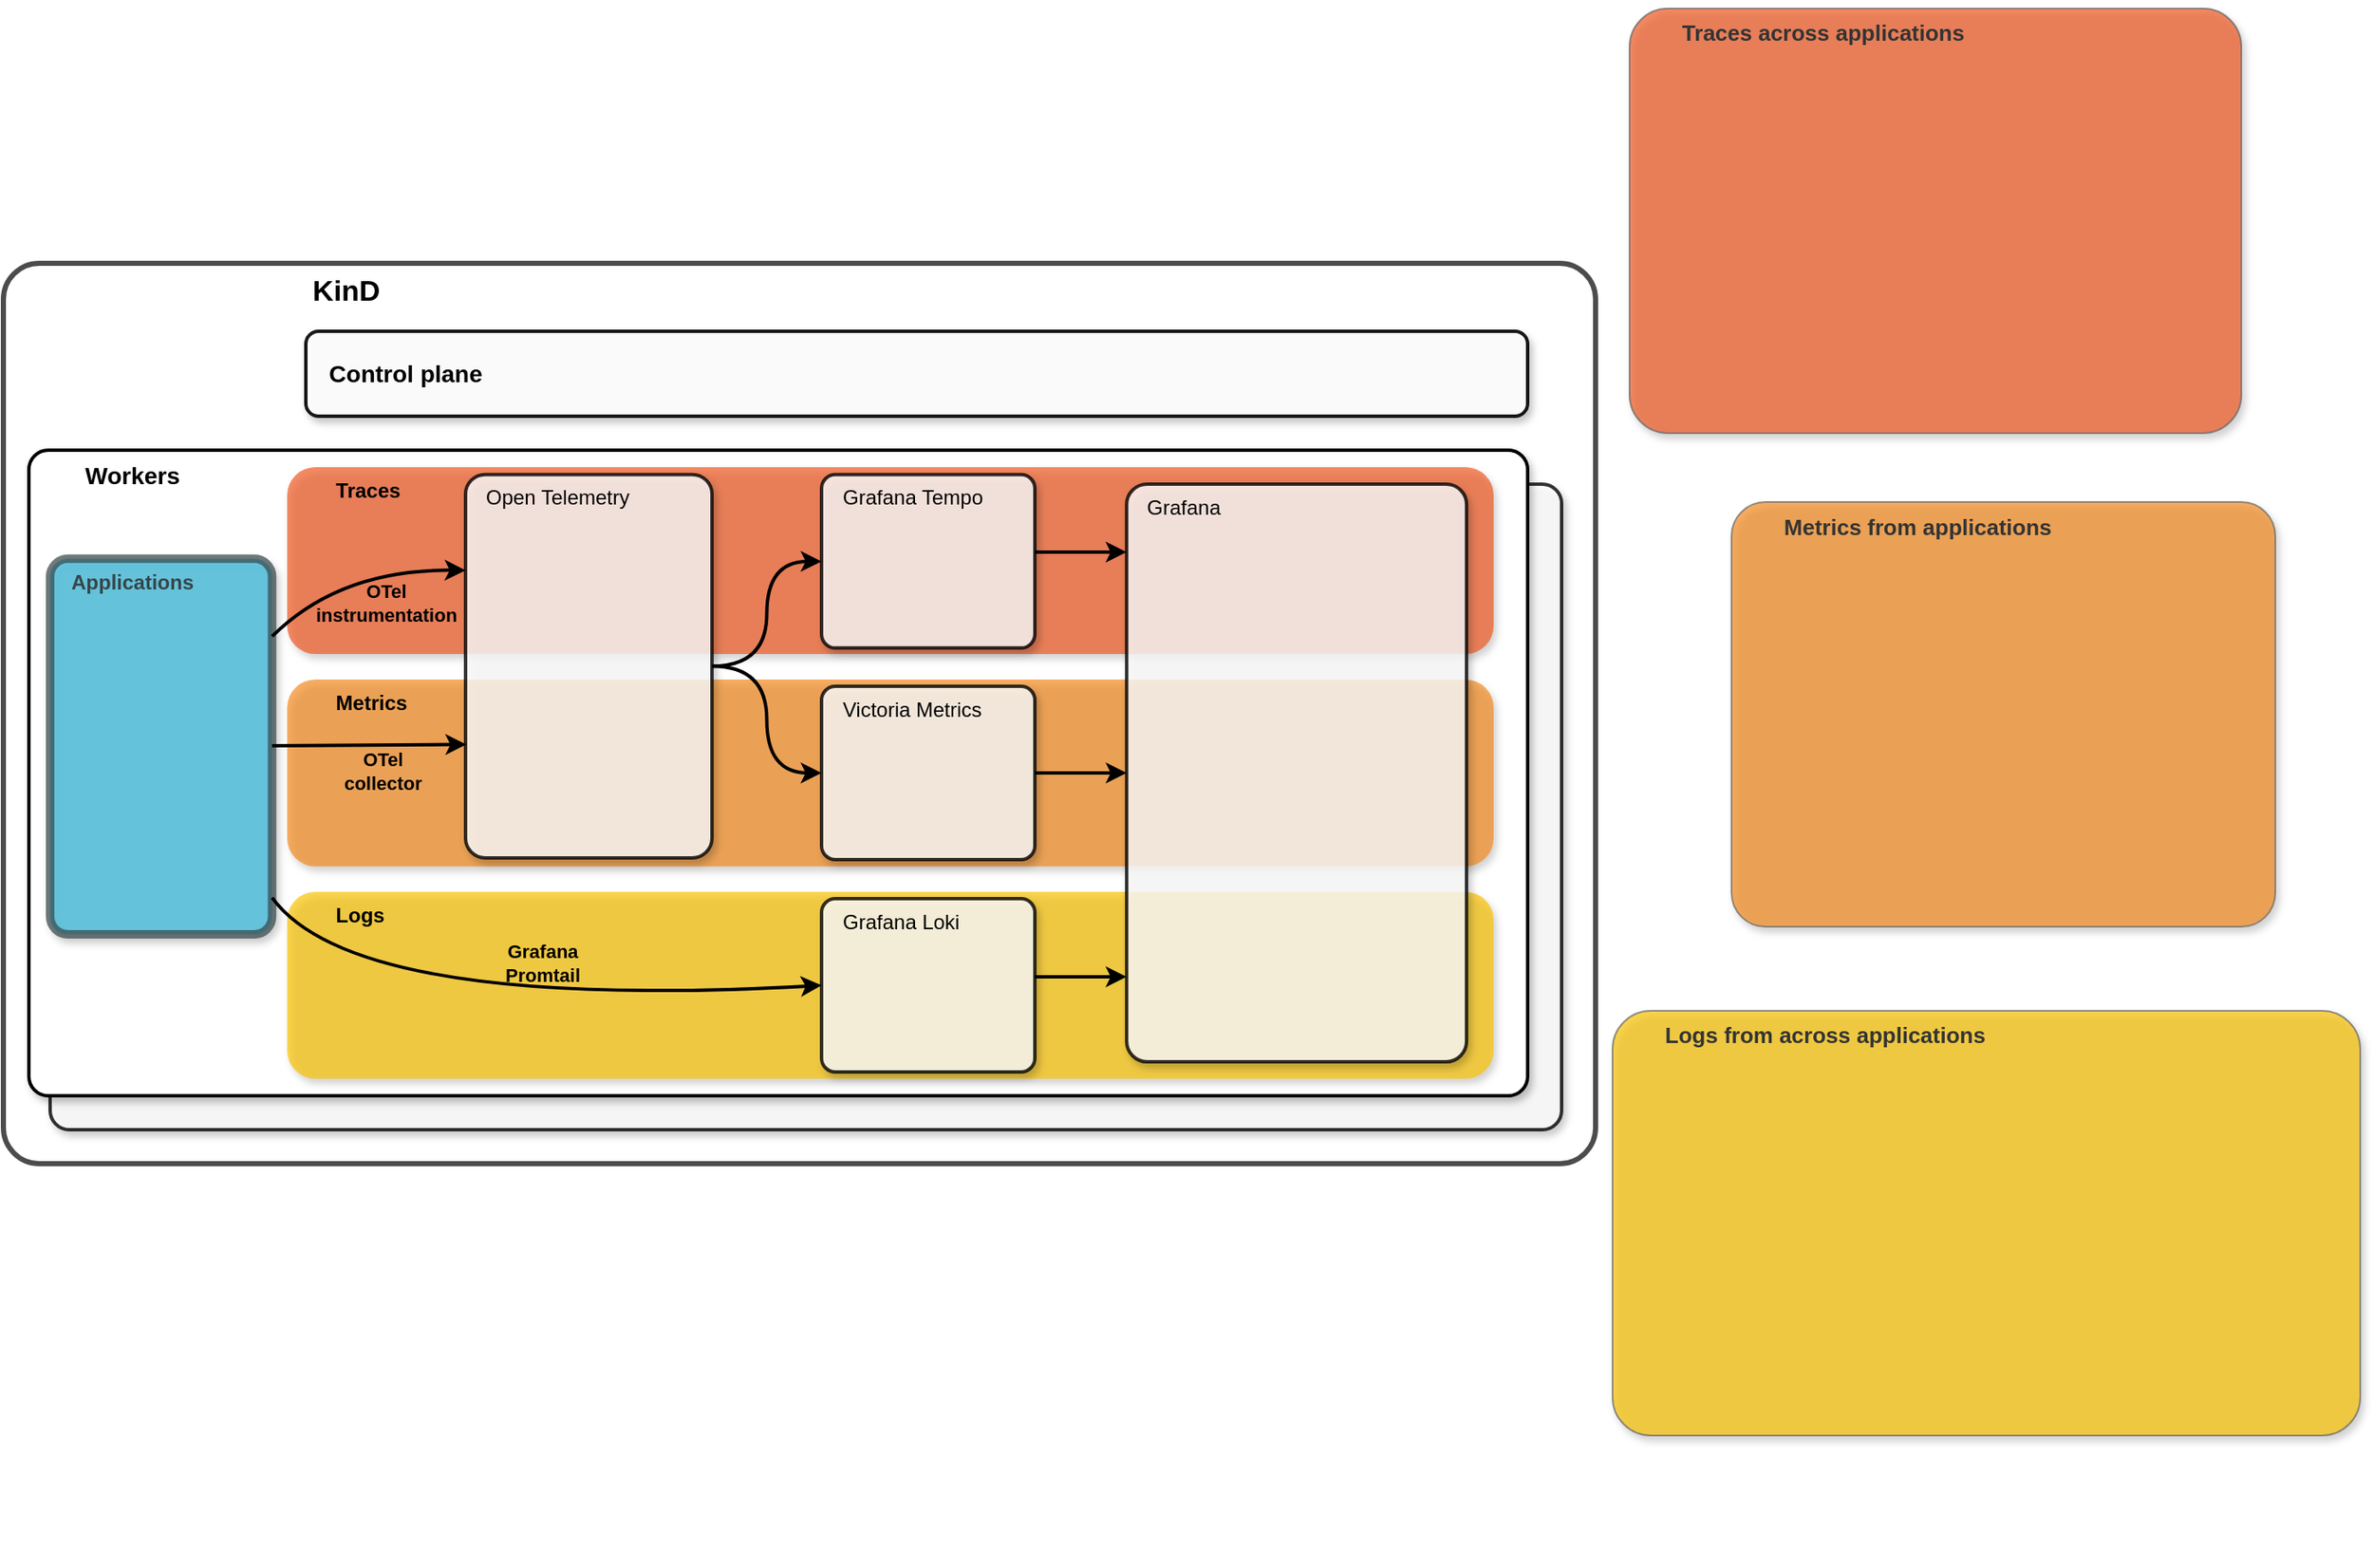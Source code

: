 <mxfile version="24.5.4" type="device">
  <diagram name="Page-1" id="oarYL_-SvifIGIX2ZxCA">
    <mxGraphModel dx="1911" dy="1252" grid="1" gridSize="10" guides="1" tooltips="1" connect="1" arrows="1" fold="1" page="1" pageScale="1" pageWidth="827" pageHeight="1169" math="0" shadow="0">
      <root>
        <mxCell id="0" />
        <mxCell id="1" parent="0" />
        <mxCell id="iw6UOA5jT0tuPViKTqpY-66" value="" style="shape=image;verticalLabelPosition=bottom;labelBackgroundColor=default;verticalAlign=top;aspect=fixed;imageAspect=0;image=https://external-content.duckduckgo.com/iu/?u=https%3A%2F%2Flogopng.com.br%2Flogos%2Fdocker-27.png&amp;f=1&amp;nofb=1&amp;ipt=aa329042bacffdc2239c122cfe0c10c168f79f46570a1f74b8427154c586e242&amp;ipo=images;clipPath=inset(0% 0% 31.35% 12%);strokeColor=#75c5f0;opacity=30;" parent="1" vertex="1">
          <mxGeometry x="50" y="451.16" width="1260" height="825.68" as="geometry" />
        </mxCell>
        <mxCell id="iw6UOA5jT0tuPViKTqpY-2" value="&lt;span style=&quot;white-space: pre;&quot;&gt;&#x9;&lt;span style=&quot;white-space: pre;&quot;&gt;&#x9;&lt;/span&gt;&lt;span style=&quot;white-space: pre;&quot;&gt;&#x9;&lt;/span&gt;&lt;span style=&quot;white-space: pre;&quot;&gt;&#x9;&lt;/span&gt;&lt;span style=&quot;white-space: pre;&quot;&gt;&#x9;&lt;/span&gt; &lt;/span&gt;&amp;nbsp; &amp;nbsp; &amp;nbsp; &amp;nbsp; &amp;nbsp; &amp;nbsp; &amp;nbsp;&lt;b&gt;&lt;font style=&quot;font-size: 17px;&quot;&gt;KinD&lt;/font&gt;&lt;/b&gt;" style="rounded=1;whiteSpace=wrap;html=1;verticalAlign=top;strokeWidth=3;arcSize=4;opacity=70;align=left;" parent="1" vertex="1">
          <mxGeometry x="43" y="510" width="937" height="530" as="geometry" />
        </mxCell>
        <mxCell id="iw6UOA5jT0tuPViKTqpY-6" value="" style="shape=image;verticalLabelPosition=bottom;labelBackgroundColor=default;verticalAlign=top;aspect=fixed;imageAspect=0;image=https://kind.sigs.k8s.io/logo/logo.png;" parent="1" vertex="1">
          <mxGeometry x="58" y="523" width="149.24" height="90" as="geometry" />
        </mxCell>
        <mxCell id="iw6UOA5jT0tuPViKTqpY-9" value="&lt;font style=&quot;font-size: 14px;&quot;&gt;&lt;b&gt;&amp;nbsp; &amp;nbsp;Control plane&lt;/b&gt;&lt;/font&gt;" style="rounded=1;whiteSpace=wrap;html=1;opacity=90;strokeWidth=2;align=left;shadow=1;" parent="1" vertex="1">
          <mxGeometry x="221" y="550" width="719" height="50" as="geometry" />
        </mxCell>
        <mxCell id="iw6UOA5jT0tuPViKTqpY-12" value="" style="rounded=1;whiteSpace=wrap;html=1;strokeWidth=2;arcSize=3;verticalAlign=top;align=left;opacity=80;shadow=1;" parent="1" vertex="1">
          <mxGeometry x="70.5" y="640" width="889.5" height="380" as="geometry" />
        </mxCell>
        <mxCell id="iw6UOA5jT0tuPViKTqpY-13" value="&lt;font style=&quot;font-size: 14px;&quot;&gt;&lt;b&gt;&lt;span style=&quot;white-space: pre;&quot;&gt;&#x9;&lt;/span&gt;Workers&lt;/b&gt;&lt;/font&gt;" style="rounded=1;whiteSpace=wrap;html=1;strokeWidth=2;arcSize=3;verticalAlign=top;align=left;shadow=1;" parent="1" vertex="1">
          <mxGeometry x="58" y="620" width="882" height="380" as="geometry" />
        </mxCell>
        <mxCell id="iw6UOA5jT0tuPViKTqpY-22" value="&lt;b&gt;&lt;span style=&quot;white-space: pre;&quot;&gt;&#x9;&lt;/span&gt;Logs&lt;/b&gt;" style="rounded=1;whiteSpace=wrap;html=1;opacity=70;strokeWidth=2;align=left;verticalAlign=top;shadow=1;fillColor=#FBC405;strokeColor=none;" parent="1" vertex="1">
          <mxGeometry x="210" y="880" width="710" height="110" as="geometry" />
        </mxCell>
        <mxCell id="iw6UOA5jT0tuPViKTqpY-23" value="&lt;b&gt;&lt;span style=&quot;white-space: pre;&quot;&gt;&#x9;&lt;/span&gt;Traces&lt;/b&gt;" style="rounded=1;whiteSpace=wrap;html=1;opacity=70;strokeWidth=2;align=left;verticalAlign=top;shadow=1;fillColor=#F05A24;strokeColor=none;" parent="1" vertex="1">
          <mxGeometry x="210" y="630" width="710" height="110" as="geometry" />
        </mxCell>
        <mxCell id="iw6UOA5jT0tuPViKTqpY-46" value="&lt;b&gt;&lt;span style=&quot;white-space: pre;&quot;&gt;&#x9;&lt;/span&gt;Metrics&lt;/b&gt;" style="rounded=1;whiteSpace=wrap;html=1;opacity=70;strokeWidth=2;align=left;verticalAlign=top;shadow=1;fillColor=#F48C21;strokeColor=none;" parent="1" vertex="1">
          <mxGeometry x="210" y="755" width="710" height="110" as="geometry" />
        </mxCell>
        <mxCell id="iw6UOA5jT0tuPViKTqpY-49" style="rounded=0;orthogonalLoop=1;jettySize=auto;html=1;entryX=0;entryY=0.5;entryDx=0;entryDy=0;curved=1;strokeWidth=2;edgeStyle=orthogonalEdgeStyle;" parent="1" source="iw6UOA5jT0tuPViKTqpY-21" target="iw6UOA5jT0tuPViKTqpY-47" edge="1">
          <mxGeometry relative="1" as="geometry" />
        </mxCell>
        <mxCell id="iw6UOA5jT0tuPViKTqpY-50" style="rounded=0;orthogonalLoop=1;jettySize=auto;html=1;curved=1;strokeWidth=2;edgeStyle=orthogonalEdgeStyle;" parent="1" source="iw6UOA5jT0tuPViKTqpY-21" target="iw6UOA5jT0tuPViKTqpY-48" edge="1">
          <mxGeometry relative="1" as="geometry" />
        </mxCell>
        <mxCell id="iw6UOA5jT0tuPViKTqpY-21" value="&amp;nbsp; &amp;nbsp;Open Telemetry" style="rounded=1;whiteSpace=wrap;html=1;opacity=80;strokeWidth=2;align=left;textShadow=0;shadow=1;verticalAlign=top;arcSize=8;" parent="1" vertex="1">
          <mxGeometry x="314.99" y="634.32" width="145.01" height="225.68" as="geometry" />
        </mxCell>
        <mxCell id="iw6UOA5jT0tuPViKTqpY-26" value="" style="shape=image;verticalLabelPosition=bottom;labelBackgroundColor=default;verticalAlign=top;aspect=fixed;imageAspect=0;image=https://external-content.duckduckgo.com/iu/?u=https%3A%2F%2Fopentelemetry.io%2Fimg%2Flogos%2Fopentelemetry-icon-color.png&amp;f=1&amp;nofb=1&amp;ipt=8443d7432a8f9a3d7cc52ecbdefa6b1bffae7a02911b6217196b462d21ad8116&amp;ipo=images;" parent="1" vertex="1">
          <mxGeometry x="324" y="683.41" width="127.5" height="127.5" as="geometry" />
        </mxCell>
        <mxCell id="iw6UOA5jT0tuPViKTqpY-36" value="&amp;nbsp; &amp;nbsp;Grafana Loki" style="rounded=1;whiteSpace=wrap;html=1;opacity=80;strokeWidth=2;align=left;textShadow=0;shadow=1;verticalAlign=top;arcSize=8;" parent="1" vertex="1">
          <mxGeometry x="524.5" y="883.97" width="125.5" height="102.05" as="geometry" />
        </mxCell>
        <mxCell id="iw6UOA5jT0tuPViKTqpY-31" value="" style="shape=image;verticalLabelPosition=bottom;labelBackgroundColor=default;verticalAlign=top;aspect=fixed;imageAspect=0;image=https://external-content.duckduckgo.com/iu/?u=https%3A%2F%2Fgrafana.com%2Fdocs%2Floki%2Flatest%2Flogo_and_name.png&amp;f=1&amp;nofb=1&amp;ipt=af2a29765e4133b4109b3acb8dcacf3c6901593ec10d30f8825a0780297515c1&amp;ipo=images;clipPath=inset(0.28% 30.33% 25.14% 31.67%);" parent="1" vertex="1">
          <mxGeometry x="556.47" y="907.82" width="61.55" height="71.26" as="geometry" />
        </mxCell>
        <mxCell id="iw6UOA5jT0tuPViKTqpY-40" value="&amp;nbsp; &amp;nbsp;Applications" style="rounded=1;whiteSpace=wrap;html=1;opacity=70;strokeWidth=5;align=left;textShadow=0;shadow=1;verticalAlign=top;arcSize=8;fillColor=#35bbde;strokeColor=#364548;gradientColor=none;fontColor=#364548;fontStyle=1" parent="1" vertex="1">
          <mxGeometry x="70.5" y="683.9" width="130.63" height="221.1" as="geometry" />
        </mxCell>
        <mxCell id="iw6UOA5jT0tuPViKTqpY-39" value="" style="shape=image;verticalLabelPosition=bottom;labelBackgroundColor=default;verticalAlign=top;aspect=fixed;imageAspect=0;image=https://lh7-eu.googleusercontent.com/slidesz/AGV_vUcs3yM4kseEzuVf0G6sU2BIfpf5q_AVJqkQHR7B9TjxgNZC-m41R_HQzTTUG9E4PpWaiEhlUFdoE2U7puVb7PPD6MghBHDnbgXKFv2rR5pgkmsGAkSmGjrI57NaxYDndAk01YpdxFi558RqPv3K-hl9rA__Vbw=s2048?key=J9mMeJ3Gdu1D-f_8S-I3kw;" parent="1" vertex="1">
          <mxGeometry x="80.5" y="703.9" width="82" height="82" as="geometry" />
        </mxCell>
        <mxCell id="iw6UOA5jT0tuPViKTqpY-43" value="" style="shape=image;verticalLabelPosition=bottom;labelBackgroundColor=default;verticalAlign=top;aspect=fixed;imageAspect=0;image=https://lh7-eu.googleusercontent.com/slidesz/AGV_vUcs3yM4kseEzuVf0G6sU2BIfpf5q_AVJqkQHR7B9TjxgNZC-m41R_HQzTTUG9E4PpWaiEhlUFdoE2U7puVb7PPD6MghBHDnbgXKFv2rR5pgkmsGAkSmGjrI57NaxYDndAk01YpdxFi558RqPv3K-hl9rA__Vbw=s2048?key=J9mMeJ3Gdu1D-f_8S-I3kw;" parent="1" vertex="1">
          <mxGeometry x="103.5" y="753.45" width="82" height="82" as="geometry" />
        </mxCell>
        <mxCell id="iw6UOA5jT0tuPViKTqpY-44" value="" style="shape=image;verticalLabelPosition=bottom;labelBackgroundColor=default;verticalAlign=top;aspect=fixed;imageAspect=0;image=https://lh7-eu.googleusercontent.com/slidesz/AGV_vUcs3yM4kseEzuVf0G6sU2BIfpf5q_AVJqkQHR7B9TjxgNZC-m41R_HQzTTUG9E4PpWaiEhlUFdoE2U7puVb7PPD6MghBHDnbgXKFv2rR5pgkmsGAkSmGjrI57NaxYDndAk01YpdxFi558RqPv3K-hl9rA__Vbw=s2048?key=J9mMeJ3Gdu1D-f_8S-I3kw;" parent="1" vertex="1">
          <mxGeometry x="80.5" y="823.0" width="82" height="82" as="geometry" />
        </mxCell>
        <mxCell id="iw6UOA5jT0tuPViKTqpY-33" value="" style="curved=1;endArrow=classic;html=1;rounded=0;strokeWidth=2;entryX=0.003;entryY=0.704;entryDx=0;entryDy=0;entryPerimeter=0;" parent="1" source="iw6UOA5jT0tuPViKTqpY-40" target="iw6UOA5jT0tuPViKTqpY-21" edge="1">
          <mxGeometry width="50" height="50" relative="1" as="geometry">
            <mxPoint x="144" y="776" as="sourcePoint" />
            <mxPoint x="331" y="800" as="targetPoint" />
            <Array as="points" />
          </mxGeometry>
        </mxCell>
        <mxCell id="iw6UOA5jT0tuPViKTqpY-34" value="OTel&lt;div&gt;collector&lt;/div&gt;" style="edgeLabel;html=1;align=center;verticalAlign=middle;resizable=0;points=[];labelBackgroundColor=none;fontStyle=1" parent="iw6UOA5jT0tuPViKTqpY-33" vertex="1" connectable="0">
          <mxGeometry x="0.038" y="15" relative="1" as="geometry">
            <mxPoint x="5" y="30" as="offset" />
          </mxGeometry>
        </mxCell>
        <mxCell id="iw6UOA5jT0tuPViKTqpY-16" value="" style="curved=1;endArrow=classic;html=1;rounded=0;strokeWidth=2;entryX=0;entryY=0.25;entryDx=0;entryDy=0;" parent="1" source="iw6UOA5jT0tuPViKTqpY-40" target="iw6UOA5jT0tuPViKTqpY-21" edge="1">
          <mxGeometry width="50" height="50" relative="1" as="geometry">
            <mxPoint x="131" y="743.765" as="sourcePoint" />
            <mxPoint x="196" y="700" as="targetPoint" />
            <Array as="points">
              <mxPoint x="241" y="690" />
            </Array>
          </mxGeometry>
        </mxCell>
        <mxCell id="iw6UOA5jT0tuPViKTqpY-17" value="OTel&lt;div&gt;instrumentation&lt;br&gt;&lt;/div&gt;" style="edgeLabel;html=1;align=center;verticalAlign=middle;resizable=0;points=[];fontStyle=1;labelBackgroundColor=none;" parent="iw6UOA5jT0tuPViKTqpY-16" vertex="1" connectable="0">
          <mxGeometry x="0.038" y="15" relative="1" as="geometry">
            <mxPoint x="15" y="35" as="offset" />
          </mxGeometry>
        </mxCell>
        <mxCell id="iw6UOA5jT0tuPViKTqpY-14" value="" style="curved=1;endArrow=classic;html=1;rounded=0;strokeWidth=2;entryX=0;entryY=0.5;entryDx=0;entryDy=0;" parent="1" source="iw6UOA5jT0tuPViKTqpY-40" target="iw6UOA5jT0tuPViKTqpY-36" edge="1">
          <mxGeometry width="50" height="50" relative="1" as="geometry">
            <mxPoint x="165.026" y="922.61" as="sourcePoint" />
            <mxPoint x="216" y="957.95" as="targetPoint" />
            <Array as="points">
              <mxPoint x="250" y="950" />
            </Array>
          </mxGeometry>
        </mxCell>
        <mxCell id="iw6UOA5jT0tuPViKTqpY-15" value="Grafana&lt;div&gt;Promtail&lt;/div&gt;" style="edgeLabel;html=1;align=center;verticalAlign=middle;resizable=0;points=[];fontStyle=1;labelBackgroundColor=none;" parent="iw6UOA5jT0tuPViKTqpY-14" vertex="1" connectable="0">
          <mxGeometry x="0.526" y="-2" relative="1" as="geometry">
            <mxPoint x="-80" y="-20" as="offset" />
          </mxGeometry>
        </mxCell>
        <mxCell id="iw6UOA5jT0tuPViKTqpY-52" style="rounded=0;orthogonalLoop=1;jettySize=auto;html=1;strokeWidth=2;" parent="1" source="iw6UOA5jT0tuPViKTqpY-47" target="iw6UOA5jT0tuPViKTqpY-29" edge="1">
          <mxGeometry relative="1" as="geometry" />
        </mxCell>
        <mxCell id="iw6UOA5jT0tuPViKTqpY-47" value="&amp;nbsp; &amp;nbsp;Victoria Metrics" style="rounded=1;whiteSpace=wrap;html=1;opacity=80;strokeWidth=2;align=left;textShadow=0;shadow=1;verticalAlign=top;arcSize=8;" parent="1" vertex="1">
          <mxGeometry x="524.5" y="758.97" width="125.5" height="102.05" as="geometry" />
        </mxCell>
        <mxCell id="iw6UOA5jT0tuPViKTqpY-48" value="&amp;nbsp; &amp;nbsp;Grafana Tempo" style="rounded=1;whiteSpace=wrap;html=1;opacity=80;strokeWidth=2;align=left;textShadow=0;shadow=1;verticalAlign=top;arcSize=8;" parent="1" vertex="1">
          <mxGeometry x="524.5" y="634.37" width="125.5" height="102.05" as="geometry" />
        </mxCell>
        <mxCell id="iw6UOA5jT0tuPViKTqpY-28" value="" style="shape=image;verticalLabelPosition=bottom;labelBackgroundColor=default;verticalAlign=top;aspect=fixed;imageAspect=0;image=https://external-content.duckduckgo.com/iu/?u=https%3A%2F%2Fmarketplace-assets.digitalocean.com%2Flogos%2Fvictoriametrics-victoriametricss.png&amp;f=1&amp;nofb=1&amp;ipt=e90fd6726feb25f8ed9b30d6120b99d0277d80f7ad3acf45e48fec84cb5f5d3d&amp;ipo=images;" parent="1" vertex="1">
          <mxGeometry x="557.25" y="785.9" width="60" height="60" as="geometry" />
        </mxCell>
        <mxCell id="iw6UOA5jT0tuPViKTqpY-54" value="&lt;b style=&quot;font-size: 13px;&quot;&gt;&lt;span style=&quot;white-space: pre;&quot;&gt;&#x9;&lt;/span&gt;Traces across applications&lt;/b&gt;" style="rounded=1;whiteSpace=wrap;html=1;verticalAlign=top;align=left;textShadow=0;shadow=1;arcSize=9;fillColor=#f05a24;strokeColor=#666666;fontColor=#333333;opacity=70;" parent="1" vertex="1">
          <mxGeometry x="1000" y="360.0" width="360" height="250" as="geometry" />
        </mxCell>
        <mxCell id="iw6UOA5jT0tuPViKTqpY-56" value="&lt;b style=&quot;font-size: 13px;&quot;&gt;&lt;span style=&quot;white-space: pre;&quot;&gt;&#x9;&lt;/span&gt;Logs from across applications&lt;/b&gt;" style="rounded=1;whiteSpace=wrap;html=1;verticalAlign=top;align=left;textShadow=0;shadow=1;arcSize=9;fillColor=#fbc405;strokeColor=#666666;fontColor=#333333;opacity=70;" parent="1" vertex="1">
          <mxGeometry x="990" y="950" width="440" height="250" as="geometry" />
        </mxCell>
        <mxCell id="iw6UOA5jT0tuPViKTqpY-58" value="&lt;b style=&quot;font-size: 13px;&quot;&gt;&lt;span style=&quot;white-space: pre;&quot;&gt;&#x9;&lt;/span&gt;Metrics from applications&lt;/b&gt;" style="rounded=1;whiteSpace=wrap;html=1;verticalAlign=top;align=left;textShadow=0;shadow=1;arcSize=8;fillColor=#F48C21;strokeColor=#666666;fontColor=#333333;opacity=70;" parent="1" vertex="1">
          <mxGeometry x="1060" y="650.55" width="320" height="250" as="geometry" />
        </mxCell>
        <mxCell id="iw6UOA5jT0tuPViKTqpY-27" value="" style="shape=image;verticalLabelPosition=bottom;labelBackgroundColor=default;verticalAlign=top;aspect=fixed;imageAspect=0;image=https://external-content.duckduckgo.com/iu/?u=https%3A%2F%2Fgrafana.com%2Fstatic%2Fassets%2Fimg%2Fblog%2Ftempo.png&amp;f=1&amp;nofb=1&amp;ipt=d3eafc89c1dbe1d15317a7168901145bb74b6fbf737e30d845364a18c613036e&amp;ipo=images;" parent="1" vertex="1">
          <mxGeometry x="546.19" y="660.55" width="82.13" height="67.05" as="geometry" />
        </mxCell>
        <mxCell id="iw6UOA5jT0tuPViKTqpY-59" value="" style="shape=image;verticalLabelPosition=bottom;labelBackgroundColor=default;verticalAlign=top;aspect=fixed;imageAspect=0;image=https://grafana.com/static/img/docs/grafana-cloud/visualization_sample.png;" parent="1" vertex="1">
          <mxGeometry x="1079" y="680.55" width="281.09" height="200" as="geometry" />
        </mxCell>
        <mxCell id="iw6UOA5jT0tuPViKTqpY-55" value="" style="shape=image;verticalLabelPosition=bottom;labelBackgroundColor=default;verticalAlign=top;aspect=fixed;imageAspect=0;image=https://grafana.com/static/assets/img/blog/linkerd-tempo-overview.png;" parent="1" vertex="1">
          <mxGeometry x="1020" y="387.69" width="315.94" height="199.31" as="geometry" />
        </mxCell>
        <mxCell id="iw6UOA5jT0tuPViKTqpY-57" value="" style="shape=image;verticalLabelPosition=bottom;labelBackgroundColor=default;verticalAlign=top;aspect=fixed;imageAspect=0;image=https://grafana.com/static/assets/img/blog/logcontext_explore.png;" parent="1" vertex="1">
          <mxGeometry x="1010" y="980" width="396.7" height="200" as="geometry" />
        </mxCell>
        <mxCell id="iw6UOA5jT0tuPViKTqpY-29" value="&amp;nbsp; &amp;nbsp;Grafana" style="rounded=1;whiteSpace=wrap;html=1;strokeWidth=2;align=left;textShadow=0;shadow=1;verticalAlign=top;arcSize=6;opacity=80;" parent="1" vertex="1">
          <mxGeometry x="704.04" y="640" width="200" height="340" as="geometry" />
        </mxCell>
        <mxCell id="iw6UOA5jT0tuPViKTqpY-30" value="" style="shape=image;verticalLabelPosition=bottom;labelBackgroundColor=default;verticalAlign=top;aspect=fixed;imageAspect=0;image=https://external-content.duckduckgo.com/iu/?u=https%3A%2F%2Fstatic-00.iconduck.com%2Fassets.00%2Fgrafana-icon-1884x2048-3a93hrtc.png&amp;f=1&amp;nofb=1&amp;ipt=d49b6ec34427b4088e5cbe43ac0594af002b6576e5717dcd8bceb6fde35194a2&amp;ipo=images;" parent="1" vertex="1">
          <mxGeometry x="716.64" y="717.82" width="174.8" height="190" as="geometry" />
        </mxCell>
        <mxCell id="iw6UOA5jT0tuPViKTqpY-67" value="" style="shape=image;verticalLabelPosition=bottom;labelBackgroundColor=default;verticalAlign=top;aspect=fixed;imageAspect=0;image=https://external-content.duckduckgo.com/iu/?u=https%3A%2F%2Flogopng.com.br%2Flogos%2Fdocker-27.png&amp;f=1&amp;nofb=1&amp;ipt=aa329042bacffdc2239c122cfe0c10c168f79f46570a1f74b8427154c586e242&amp;ipo=images;clipPath=inset(69.84% 0% 0% 0%);opacity=40;" parent="1" vertex="1">
          <mxGeometry x="440" y="1050" width="394.74" height="100" as="geometry" />
        </mxCell>
        <mxCell id="iw6UOA5jT0tuPViKTqpY-70" style="rounded=0;orthogonalLoop=1;jettySize=auto;html=1;strokeWidth=2;" parent="1" edge="1">
          <mxGeometry relative="1" as="geometry">
            <mxPoint x="650" y="680" as="sourcePoint" />
            <mxPoint x="704" y="680" as="targetPoint" />
          </mxGeometry>
        </mxCell>
        <mxCell id="iw6UOA5jT0tuPViKTqpY-71" style="rounded=0;orthogonalLoop=1;jettySize=auto;html=1;strokeWidth=2;" parent="1" edge="1">
          <mxGeometry relative="1" as="geometry">
            <mxPoint x="650" y="930" as="sourcePoint" />
            <mxPoint x="704" y="930" as="targetPoint" />
          </mxGeometry>
        </mxCell>
      </root>
    </mxGraphModel>
  </diagram>
</mxfile>
